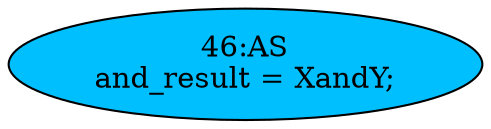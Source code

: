 strict digraph "" {
	node [label="\N"];
	"46:AS"	 [ast="<pyverilog.vparser.ast.Assign object at 0x7f80dd799810>",
		def_var="['and_result']",
		fillcolor=deepskyblue,
		label="46:AS
and_result = XandY;",
		statements="[]",
		style=filled,
		typ=Assign,
		use_var="['XandY']"];
}
